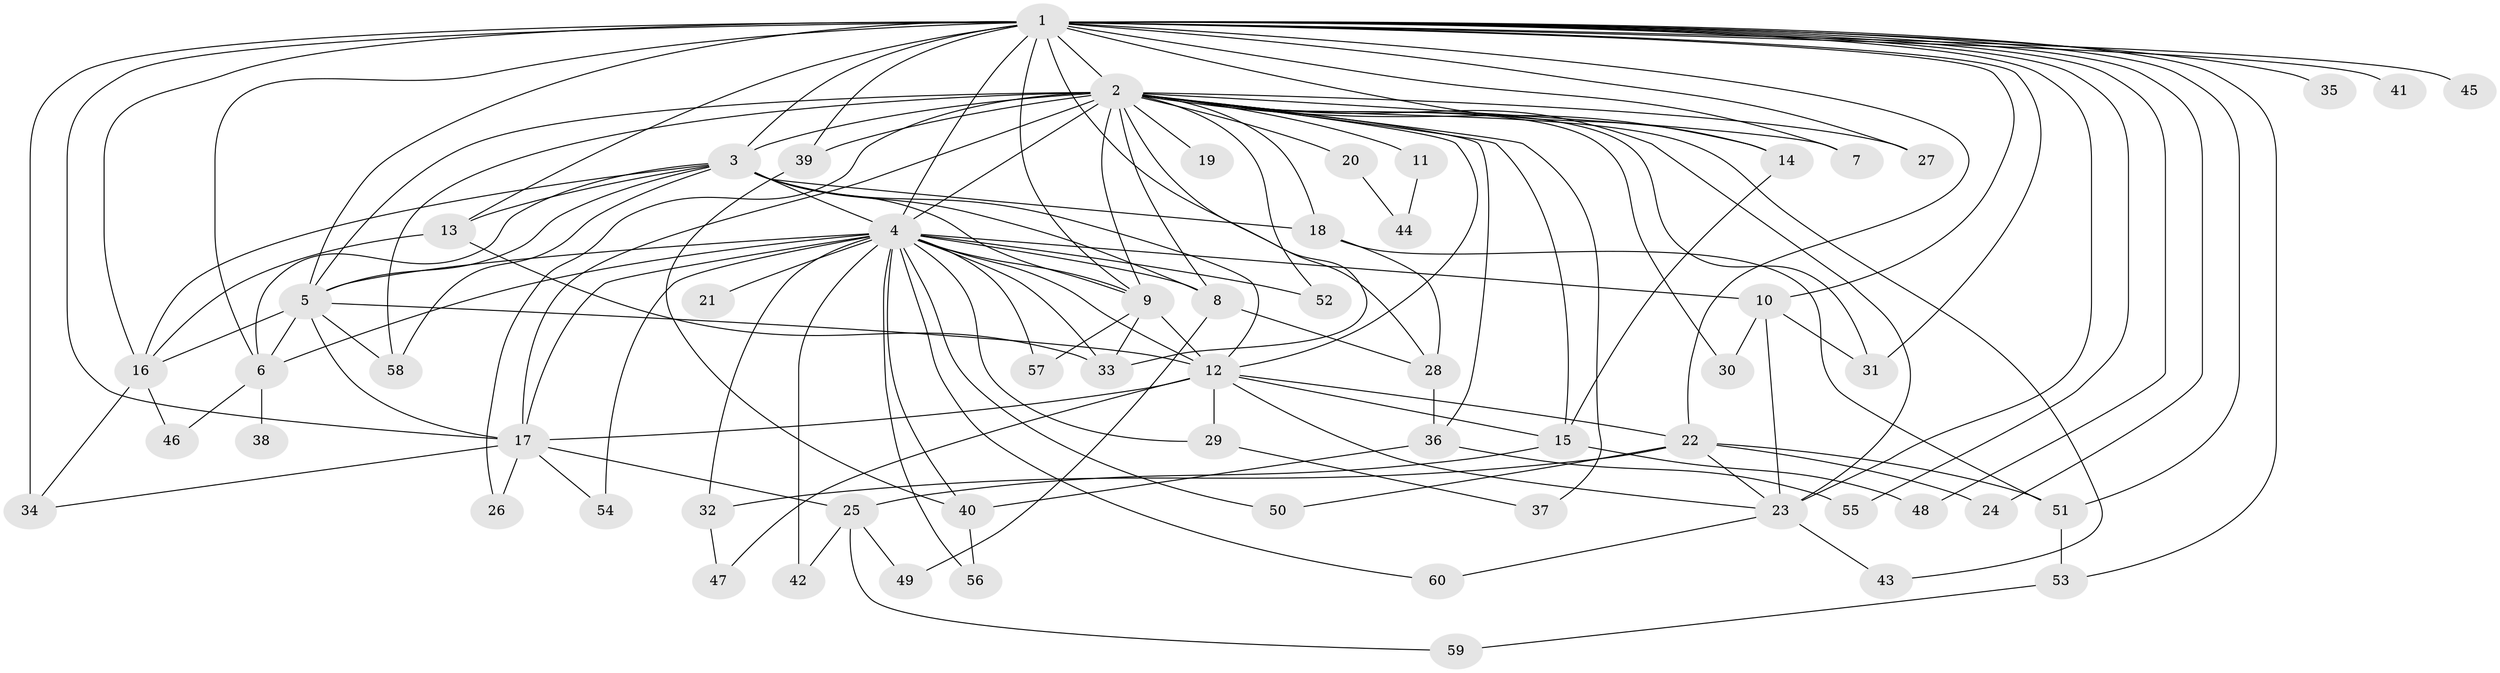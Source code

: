 // original degree distribution, {14: 0.008333333333333333, 19: 0.008333333333333333, 20: 0.008333333333333333, 18: 0.016666666666666666, 32: 0.016666666666666666, 23: 0.008333333333333333, 26: 0.008333333333333333, 22: 0.008333333333333333, 4: 0.08333333333333333, 3: 0.19166666666666668, 5: 0.041666666666666664, 2: 0.55, 6: 0.025, 8: 0.008333333333333333, 7: 0.016666666666666666}
// Generated by graph-tools (version 1.1) at 2025/34/03/09/25 02:34:34]
// undirected, 60 vertices, 137 edges
graph export_dot {
graph [start="1"]
  node [color=gray90,style=filled];
  1;
  2;
  3;
  4;
  5;
  6;
  7;
  8;
  9;
  10;
  11;
  12;
  13;
  14;
  15;
  16;
  17;
  18;
  19;
  20;
  21;
  22;
  23;
  24;
  25;
  26;
  27;
  28;
  29;
  30;
  31;
  32;
  33;
  34;
  35;
  36;
  37;
  38;
  39;
  40;
  41;
  42;
  43;
  44;
  45;
  46;
  47;
  48;
  49;
  50;
  51;
  52;
  53;
  54;
  55;
  56;
  57;
  58;
  59;
  60;
  1 -- 2 [weight=10.0];
  1 -- 3 [weight=14.0];
  1 -- 4 [weight=4.0];
  1 -- 5 [weight=5.0];
  1 -- 6 [weight=1.0];
  1 -- 7 [weight=2.0];
  1 -- 9 [weight=1.0];
  1 -- 10 [weight=7.0];
  1 -- 13 [weight=3.0];
  1 -- 14 [weight=1.0];
  1 -- 16 [weight=2.0];
  1 -- 17 [weight=1.0];
  1 -- 22 [weight=1.0];
  1 -- 23 [weight=1.0];
  1 -- 24 [weight=1.0];
  1 -- 27 [weight=2.0];
  1 -- 28 [weight=1.0];
  1 -- 31 [weight=2.0];
  1 -- 34 [weight=4.0];
  1 -- 35 [weight=2.0];
  1 -- 39 [weight=1.0];
  1 -- 41 [weight=1.0];
  1 -- 45 [weight=2.0];
  1 -- 48 [weight=1.0];
  1 -- 51 [weight=1.0];
  1 -- 53 [weight=1.0];
  1 -- 55 [weight=1.0];
  2 -- 3 [weight=4.0];
  2 -- 4 [weight=2.0];
  2 -- 5 [weight=2.0];
  2 -- 7 [weight=1.0];
  2 -- 8 [weight=1.0];
  2 -- 9 [weight=1.0];
  2 -- 11 [weight=2.0];
  2 -- 12 [weight=2.0];
  2 -- 14 [weight=1.0];
  2 -- 15 [weight=1.0];
  2 -- 17 [weight=1.0];
  2 -- 18 [weight=3.0];
  2 -- 19 [weight=2.0];
  2 -- 20 [weight=1.0];
  2 -- 23 [weight=2.0];
  2 -- 26 [weight=1.0];
  2 -- 27 [weight=1.0];
  2 -- 30 [weight=1.0];
  2 -- 31 [weight=1.0];
  2 -- 33 [weight=1.0];
  2 -- 36 [weight=1.0];
  2 -- 37 [weight=1.0];
  2 -- 39 [weight=1.0];
  2 -- 43 [weight=1.0];
  2 -- 52 [weight=1.0];
  2 -- 58 [weight=1.0];
  3 -- 4 [weight=3.0];
  3 -- 5 [weight=3.0];
  3 -- 6 [weight=1.0];
  3 -- 8 [weight=2.0];
  3 -- 9 [weight=1.0];
  3 -- 12 [weight=1.0];
  3 -- 13 [weight=2.0];
  3 -- 16 [weight=1.0];
  3 -- 18 [weight=4.0];
  3 -- 58 [weight=1.0];
  4 -- 5 [weight=1.0];
  4 -- 6 [weight=1.0];
  4 -- 8 [weight=1.0];
  4 -- 9 [weight=1.0];
  4 -- 10 [weight=3.0];
  4 -- 12 [weight=1.0];
  4 -- 17 [weight=1.0];
  4 -- 21 [weight=1.0];
  4 -- 29 [weight=1.0];
  4 -- 32 [weight=1.0];
  4 -- 33 [weight=1.0];
  4 -- 40 [weight=1.0];
  4 -- 42 [weight=1.0];
  4 -- 50 [weight=1.0];
  4 -- 52 [weight=1.0];
  4 -- 54 [weight=1.0];
  4 -- 56 [weight=1.0];
  4 -- 57 [weight=1.0];
  4 -- 60 [weight=1.0];
  5 -- 6 [weight=2.0];
  5 -- 12 [weight=10.0];
  5 -- 16 [weight=1.0];
  5 -- 17 [weight=1.0];
  5 -- 58 [weight=1.0];
  6 -- 38 [weight=2.0];
  6 -- 46 [weight=1.0];
  8 -- 28 [weight=1.0];
  8 -- 49 [weight=1.0];
  9 -- 12 [weight=1.0];
  9 -- 33 [weight=1.0];
  9 -- 57 [weight=1.0];
  10 -- 23 [weight=1.0];
  10 -- 30 [weight=1.0];
  10 -- 31 [weight=1.0];
  11 -- 44 [weight=1.0];
  12 -- 15 [weight=1.0];
  12 -- 17 [weight=1.0];
  12 -- 22 [weight=1.0];
  12 -- 23 [weight=1.0];
  12 -- 29 [weight=1.0];
  12 -- 47 [weight=1.0];
  13 -- 16 [weight=1.0];
  13 -- 33 [weight=1.0];
  14 -- 15 [weight=1.0];
  15 -- 25 [weight=1.0];
  15 -- 48 [weight=1.0];
  16 -- 34 [weight=1.0];
  16 -- 46 [weight=1.0];
  17 -- 25 [weight=1.0];
  17 -- 26 [weight=1.0];
  17 -- 34 [weight=1.0];
  17 -- 54 [weight=1.0];
  18 -- 28 [weight=1.0];
  18 -- 51 [weight=1.0];
  20 -- 44 [weight=1.0];
  22 -- 23 [weight=1.0];
  22 -- 24 [weight=1.0];
  22 -- 32 [weight=1.0];
  22 -- 50 [weight=1.0];
  22 -- 51 [weight=1.0];
  23 -- 43 [weight=1.0];
  23 -- 60 [weight=1.0];
  25 -- 42 [weight=1.0];
  25 -- 49 [weight=1.0];
  25 -- 59 [weight=1.0];
  28 -- 36 [weight=2.0];
  29 -- 37 [weight=1.0];
  32 -- 47 [weight=1.0];
  36 -- 40 [weight=1.0];
  36 -- 55 [weight=1.0];
  39 -- 40 [weight=1.0];
  40 -- 56 [weight=1.0];
  51 -- 53 [weight=1.0];
  53 -- 59 [weight=1.0];
}
